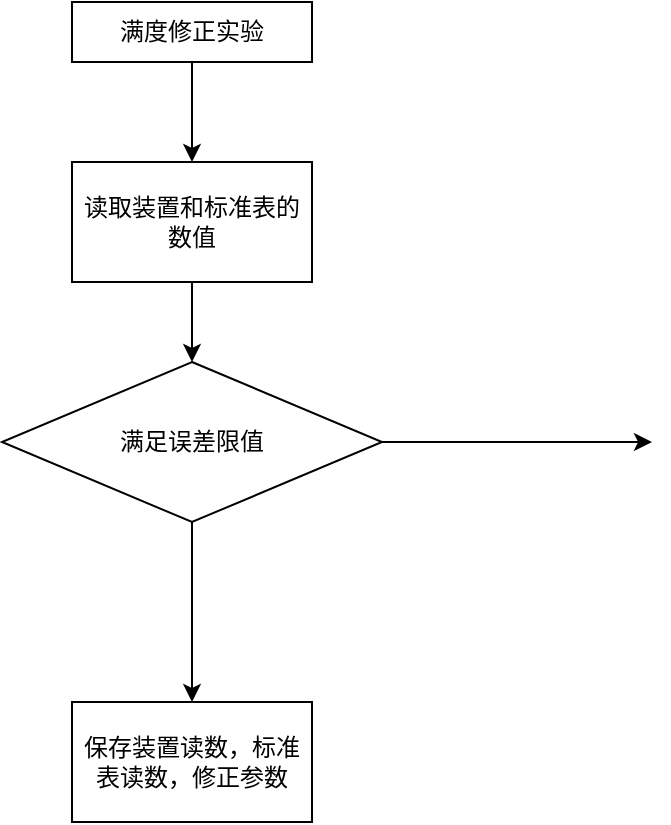 <mxfile version="26.0.6">
  <diagram name="第 1 页" id="mn6RYeKoPNetmS4WnlI6">
    <mxGraphModel dx="1298" dy="869" grid="1" gridSize="10" guides="1" tooltips="1" connect="1" arrows="1" fold="1" page="1" pageScale="1" pageWidth="827" pageHeight="1169" math="0" shadow="0">
      <root>
        <mxCell id="0" />
        <mxCell id="1" parent="0" />
        <mxCell id="WYW3W1F3zbaIfgDrCpFY-5" value="" style="edgeStyle=orthogonalEdgeStyle;rounded=0;orthogonalLoop=1;jettySize=auto;html=1;" edge="1" parent="1" source="WYW3W1F3zbaIfgDrCpFY-1" target="WYW3W1F3zbaIfgDrCpFY-2">
          <mxGeometry relative="1" as="geometry" />
        </mxCell>
        <mxCell id="WYW3W1F3zbaIfgDrCpFY-1" value="满度修正实验" style="rounded=0;whiteSpace=wrap;html=1;" vertex="1" parent="1">
          <mxGeometry x="310" y="80" width="120" height="30" as="geometry" />
        </mxCell>
        <mxCell id="WYW3W1F3zbaIfgDrCpFY-4" value="" style="edgeStyle=orthogonalEdgeStyle;rounded=0;orthogonalLoop=1;jettySize=auto;html=1;" edge="1" parent="1" source="WYW3W1F3zbaIfgDrCpFY-2" target="WYW3W1F3zbaIfgDrCpFY-3">
          <mxGeometry relative="1" as="geometry" />
        </mxCell>
        <mxCell id="WYW3W1F3zbaIfgDrCpFY-2" value="读取装置和标准表的数值" style="rounded=0;whiteSpace=wrap;html=1;" vertex="1" parent="1">
          <mxGeometry x="310" y="160" width="120" height="60" as="geometry" />
        </mxCell>
        <mxCell id="WYW3W1F3zbaIfgDrCpFY-7" value="" style="edgeStyle=orthogonalEdgeStyle;rounded=0;orthogonalLoop=1;jettySize=auto;html=1;" edge="1" parent="1" source="WYW3W1F3zbaIfgDrCpFY-3" target="WYW3W1F3zbaIfgDrCpFY-6">
          <mxGeometry relative="1" as="geometry" />
        </mxCell>
        <mxCell id="WYW3W1F3zbaIfgDrCpFY-8" style="edgeStyle=orthogonalEdgeStyle;rounded=0;orthogonalLoop=1;jettySize=auto;html=1;" edge="1" parent="1" source="WYW3W1F3zbaIfgDrCpFY-3">
          <mxGeometry relative="1" as="geometry">
            <mxPoint x="600" y="300" as="targetPoint" />
          </mxGeometry>
        </mxCell>
        <mxCell id="WYW3W1F3zbaIfgDrCpFY-3" value="满足误差限值" style="rhombus;whiteSpace=wrap;html=1;" vertex="1" parent="1">
          <mxGeometry x="275" y="260" width="190" height="80" as="geometry" />
        </mxCell>
        <mxCell id="WYW3W1F3zbaIfgDrCpFY-6" value="保存装置读数，标准表读数，修正参数" style="whiteSpace=wrap;html=1;" vertex="1" parent="1">
          <mxGeometry x="310" y="430" width="120" height="60" as="geometry" />
        </mxCell>
      </root>
    </mxGraphModel>
  </diagram>
</mxfile>
